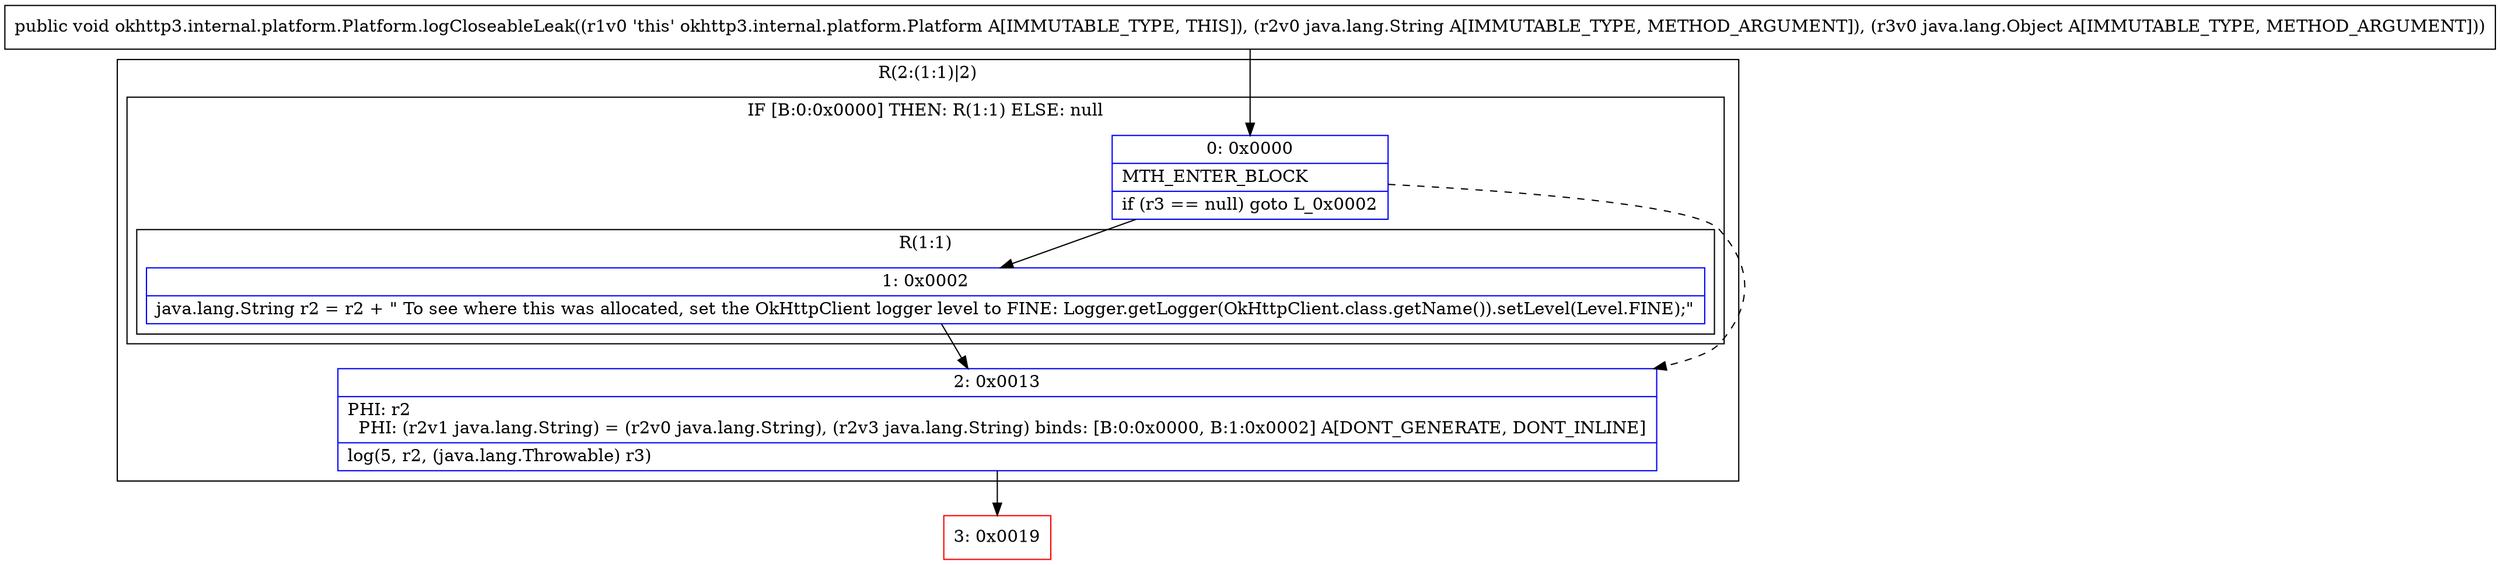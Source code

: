 digraph "CFG forokhttp3.internal.platform.Platform.logCloseableLeak(Ljava\/lang\/String;Ljava\/lang\/Object;)V" {
subgraph cluster_Region_1651229896 {
label = "R(2:(1:1)|2)";
node [shape=record,color=blue];
subgraph cluster_IfRegion_1364143674 {
label = "IF [B:0:0x0000] THEN: R(1:1) ELSE: null";
node [shape=record,color=blue];
Node_0 [shape=record,label="{0\:\ 0x0000|MTH_ENTER_BLOCK\l|if (r3 == null) goto L_0x0002\l}"];
subgraph cluster_Region_1780140750 {
label = "R(1:1)";
node [shape=record,color=blue];
Node_1 [shape=record,label="{1\:\ 0x0002|java.lang.String r2 = r2 + \" To see where this was allocated, set the OkHttpClient logger level to FINE: Logger.getLogger(OkHttpClient.class.getName()).setLevel(Level.FINE);\"\l}"];
}
}
Node_2 [shape=record,label="{2\:\ 0x0013|PHI: r2 \l  PHI: (r2v1 java.lang.String) = (r2v0 java.lang.String), (r2v3 java.lang.String) binds: [B:0:0x0000, B:1:0x0002] A[DONT_GENERATE, DONT_INLINE]\l|log(5, r2, (java.lang.Throwable) r3)\l}"];
}
Node_3 [shape=record,color=red,label="{3\:\ 0x0019}"];
MethodNode[shape=record,label="{public void okhttp3.internal.platform.Platform.logCloseableLeak((r1v0 'this' okhttp3.internal.platform.Platform A[IMMUTABLE_TYPE, THIS]), (r2v0 java.lang.String A[IMMUTABLE_TYPE, METHOD_ARGUMENT]), (r3v0 java.lang.Object A[IMMUTABLE_TYPE, METHOD_ARGUMENT])) }"];
MethodNode -> Node_0;
Node_0 -> Node_1;
Node_0 -> Node_2[style=dashed];
Node_1 -> Node_2;
Node_2 -> Node_3;
}

